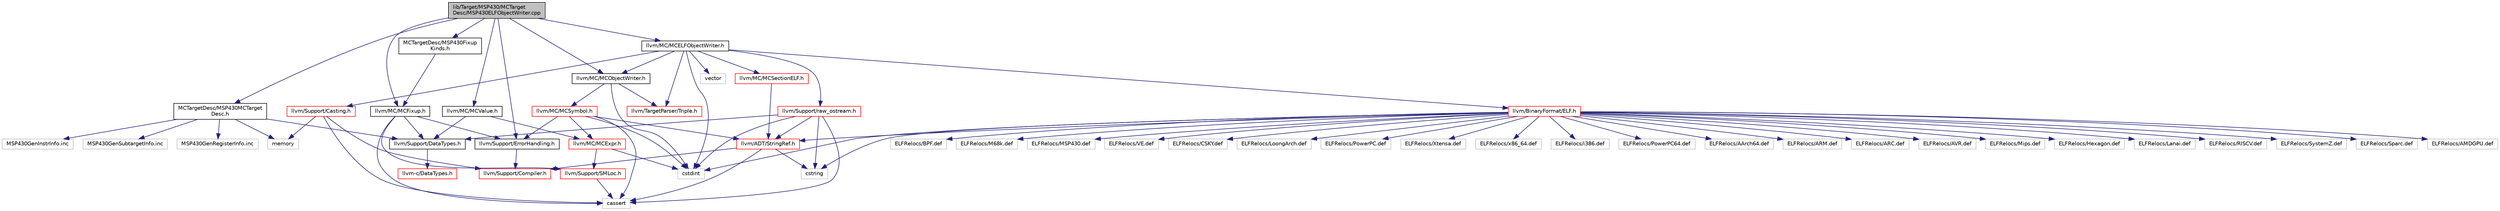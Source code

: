 digraph "lib/Target/MSP430/MCTargetDesc/MSP430ELFObjectWriter.cpp"
{
 // LATEX_PDF_SIZE
  bgcolor="transparent";
  edge [fontname="Helvetica",fontsize="10",labelfontname="Helvetica",labelfontsize="10"];
  node [fontname="Helvetica",fontsize="10",shape=record];
  Node1 [label="lib/Target/MSP430/MCTarget\lDesc/MSP430ELFObjectWriter.cpp",height=0.2,width=0.4,color="black", fillcolor="grey75", style="filled", fontcolor="black",tooltip=" "];
  Node1 -> Node2 [color="midnightblue",fontsize="10",style="solid",fontname="Helvetica"];
  Node2 [label="MCTargetDesc/MSP430Fixup\lKinds.h",height=0.2,width=0.4,color="black",URL="$MSP430FixupKinds_8h.html",tooltip=" "];
  Node2 -> Node3 [color="midnightblue",fontsize="10",style="solid",fontname="Helvetica"];
  Node3 [label="llvm/MC/MCFixup.h",height=0.2,width=0.4,color="black",URL="$MCFixup_8h.html",tooltip=" "];
  Node3 -> Node4 [color="midnightblue",fontsize="10",style="solid",fontname="Helvetica"];
  Node4 [label="llvm/Support/DataTypes.h",height=0.2,width=0.4,color="black",URL="$Support_2DataTypes_8h.html",tooltip=" "];
  Node4 -> Node5 [color="midnightblue",fontsize="10",style="solid",fontname="Helvetica"];
  Node5 [label="llvm-c/DataTypes.h",height=0.2,width=0.4,color="red",URL="$c_2DataTypes_8h.html",tooltip=" "];
  Node3 -> Node9 [color="midnightblue",fontsize="10",style="solid",fontname="Helvetica"];
  Node9 [label="llvm/Support/ErrorHandling.h",height=0.2,width=0.4,color="black",URL="$Support_2ErrorHandling_8h.html",tooltip=" "];
  Node9 -> Node10 [color="midnightblue",fontsize="10",style="solid",fontname="Helvetica"];
  Node10 [label="llvm/Support/Compiler.h",height=0.2,width=0.4,color="red",URL="$Compiler_8h.html",tooltip=" "];
  Node3 -> Node13 [color="midnightblue",fontsize="10",style="solid",fontname="Helvetica"];
  Node13 [label="llvm/Support/SMLoc.h",height=0.2,width=0.4,color="red",URL="$SMLoc_8h.html",tooltip=" "];
  Node13 -> Node14 [color="midnightblue",fontsize="10",style="solid",fontname="Helvetica"];
  Node14 [label="cassert",height=0.2,width=0.4,color="grey75",tooltip=" "];
  Node3 -> Node14 [color="midnightblue",fontsize="10",style="solid",fontname="Helvetica"];
  Node1 -> Node16 [color="midnightblue",fontsize="10",style="solid",fontname="Helvetica"];
  Node16 [label="MCTargetDesc/MSP430MCTarget\lDesc.h",height=0.2,width=0.4,color="black",URL="$MSP430MCTargetDesc_8h.html",tooltip=" "];
  Node16 -> Node4 [color="midnightblue",fontsize="10",style="solid",fontname="Helvetica"];
  Node16 -> Node17 [color="midnightblue",fontsize="10",style="solid",fontname="Helvetica"];
  Node17 [label="memory",height=0.2,width=0.4,color="grey75",tooltip=" "];
  Node16 -> Node18 [color="midnightblue",fontsize="10",style="solid",fontname="Helvetica"];
  Node18 [label="MSP430GenRegisterInfo.inc",height=0.2,width=0.4,color="grey75",tooltip=" "];
  Node16 -> Node19 [color="midnightblue",fontsize="10",style="solid",fontname="Helvetica"];
  Node19 [label="MSP430GenInstrInfo.inc",height=0.2,width=0.4,color="grey75",tooltip=" "];
  Node16 -> Node20 [color="midnightblue",fontsize="10",style="solid",fontname="Helvetica"];
  Node20 [label="MSP430GenSubtargetInfo.inc",height=0.2,width=0.4,color="grey75",tooltip=" "];
  Node1 -> Node21 [color="midnightblue",fontsize="10",style="solid",fontname="Helvetica"];
  Node21 [label="llvm/MC/MCELFObjectWriter.h",height=0.2,width=0.4,color="black",URL="$MCELFObjectWriter_8h.html",tooltip=" "];
  Node21 -> Node22 [color="midnightblue",fontsize="10",style="solid",fontname="Helvetica"];
  Node22 [label="llvm/BinaryFormat/ELF.h",height=0.2,width=0.4,color="red",URL="$BinaryFormat_2ELF_8h.html",tooltip=" "];
  Node22 -> Node23 [color="midnightblue",fontsize="10",style="solid",fontname="Helvetica"];
  Node23 [label="llvm/ADT/StringRef.h",height=0.2,width=0.4,color="red",URL="$StringRef_8h.html",tooltip=" "];
  Node23 -> Node10 [color="midnightblue",fontsize="10",style="solid",fontname="Helvetica"];
  Node23 -> Node14 [color="midnightblue",fontsize="10",style="solid",fontname="Helvetica"];
  Node23 -> Node35 [color="midnightblue",fontsize="10",style="solid",fontname="Helvetica"];
  Node35 [label="cstring",height=0.2,width=0.4,color="grey75",tooltip=" "];
  Node22 -> Node26 [color="midnightblue",fontsize="10",style="solid",fontname="Helvetica"];
  Node26 [label="cstdint",height=0.2,width=0.4,color="grey75",tooltip=" "];
  Node22 -> Node35 [color="midnightblue",fontsize="10",style="solid",fontname="Helvetica"];
  Node22 -> Node39 [color="midnightblue",fontsize="10",style="solid",fontname="Helvetica"];
  Node39 [label="ELFRelocs/x86_64.def",height=0.2,width=0.4,color="grey75",tooltip=" "];
  Node22 -> Node40 [color="midnightblue",fontsize="10",style="solid",fontname="Helvetica"];
  Node40 [label="ELFRelocs/i386.def",height=0.2,width=0.4,color="grey75",tooltip=" "];
  Node22 -> Node41 [color="midnightblue",fontsize="10",style="solid",fontname="Helvetica"];
  Node41 [label="ELFRelocs/PowerPC.def",height=0.2,width=0.4,color="grey75",tooltip=" "];
  Node22 -> Node42 [color="midnightblue",fontsize="10",style="solid",fontname="Helvetica"];
  Node42 [label="ELFRelocs/PowerPC64.def",height=0.2,width=0.4,color="grey75",tooltip=" "];
  Node22 -> Node43 [color="midnightblue",fontsize="10",style="solid",fontname="Helvetica"];
  Node43 [label="ELFRelocs/AArch64.def",height=0.2,width=0.4,color="grey75",tooltip=" "];
  Node22 -> Node44 [color="midnightblue",fontsize="10",style="solid",fontname="Helvetica"];
  Node44 [label="ELFRelocs/ARM.def",height=0.2,width=0.4,color="grey75",tooltip=" "];
  Node22 -> Node45 [color="midnightblue",fontsize="10",style="solid",fontname="Helvetica"];
  Node45 [label="ELFRelocs/ARC.def",height=0.2,width=0.4,color="grey75",tooltip=" "];
  Node22 -> Node46 [color="midnightblue",fontsize="10",style="solid",fontname="Helvetica"];
  Node46 [label="ELFRelocs/AVR.def",height=0.2,width=0.4,color="grey75",tooltip=" "];
  Node22 -> Node47 [color="midnightblue",fontsize="10",style="solid",fontname="Helvetica"];
  Node47 [label="ELFRelocs/Mips.def",height=0.2,width=0.4,color="grey75",tooltip=" "];
  Node22 -> Node48 [color="midnightblue",fontsize="10",style="solid",fontname="Helvetica"];
  Node48 [label="ELFRelocs/Hexagon.def",height=0.2,width=0.4,color="grey75",tooltip=" "];
  Node22 -> Node49 [color="midnightblue",fontsize="10",style="solid",fontname="Helvetica"];
  Node49 [label="ELFRelocs/Lanai.def",height=0.2,width=0.4,color="grey75",tooltip=" "];
  Node22 -> Node50 [color="midnightblue",fontsize="10",style="solid",fontname="Helvetica"];
  Node50 [label="ELFRelocs/RISCV.def",height=0.2,width=0.4,color="grey75",tooltip=" "];
  Node22 -> Node51 [color="midnightblue",fontsize="10",style="solid",fontname="Helvetica"];
  Node51 [label="ELFRelocs/SystemZ.def",height=0.2,width=0.4,color="grey75",tooltip=" "];
  Node22 -> Node52 [color="midnightblue",fontsize="10",style="solid",fontname="Helvetica"];
  Node52 [label="ELFRelocs/Sparc.def",height=0.2,width=0.4,color="grey75",tooltip=" "];
  Node22 -> Node53 [color="midnightblue",fontsize="10",style="solid",fontname="Helvetica"];
  Node53 [label="ELFRelocs/AMDGPU.def",height=0.2,width=0.4,color="grey75",tooltip=" "];
  Node22 -> Node54 [color="midnightblue",fontsize="10",style="solid",fontname="Helvetica"];
  Node54 [label="ELFRelocs/BPF.def",height=0.2,width=0.4,color="grey75",tooltip=" "];
  Node22 -> Node55 [color="midnightblue",fontsize="10",style="solid",fontname="Helvetica"];
  Node55 [label="ELFRelocs/M68k.def",height=0.2,width=0.4,color="grey75",tooltip=" "];
  Node22 -> Node56 [color="midnightblue",fontsize="10",style="solid",fontname="Helvetica"];
  Node56 [label="ELFRelocs/MSP430.def",height=0.2,width=0.4,color="grey75",tooltip=" "];
  Node22 -> Node57 [color="midnightblue",fontsize="10",style="solid",fontname="Helvetica"];
  Node57 [label="ELFRelocs/VE.def",height=0.2,width=0.4,color="grey75",tooltip=" "];
  Node22 -> Node58 [color="midnightblue",fontsize="10",style="solid",fontname="Helvetica"];
  Node58 [label="ELFRelocs/CSKY.def",height=0.2,width=0.4,color="grey75",tooltip=" "];
  Node22 -> Node59 [color="midnightblue",fontsize="10",style="solid",fontname="Helvetica"];
  Node59 [label="ELFRelocs/LoongArch.def",height=0.2,width=0.4,color="grey75",tooltip=" "];
  Node22 -> Node60 [color="midnightblue",fontsize="10",style="solid",fontname="Helvetica"];
  Node60 [label="ELFRelocs/Xtensa.def",height=0.2,width=0.4,color="grey75",tooltip=" "];
  Node21 -> Node62 [color="midnightblue",fontsize="10",style="solid",fontname="Helvetica"];
  Node62 [label="llvm/MC/MCObjectWriter.h",height=0.2,width=0.4,color="black",URL="$MCObjectWriter_8h.html",tooltip=" "];
  Node62 -> Node63 [color="midnightblue",fontsize="10",style="solid",fontname="Helvetica"];
  Node63 [label="llvm/MC/MCSymbol.h",height=0.2,width=0.4,color="red",URL="$MCSymbol_8h.html",tooltip=" "];
  Node63 -> Node23 [color="midnightblue",fontsize="10",style="solid",fontname="Helvetica"];
  Node63 -> Node68 [color="midnightblue",fontsize="10",style="solid",fontname="Helvetica"];
  Node68 [label="llvm/MC/MCExpr.h",height=0.2,width=0.4,color="red",URL="$MCExpr_8h.html",tooltip=" "];
  Node68 -> Node13 [color="midnightblue",fontsize="10",style="solid",fontname="Helvetica"];
  Node68 -> Node26 [color="midnightblue",fontsize="10",style="solid",fontname="Helvetica"];
  Node63 -> Node9 [color="midnightblue",fontsize="10",style="solid",fontname="Helvetica"];
  Node63 -> Node14 [color="midnightblue",fontsize="10",style="solid",fontname="Helvetica"];
  Node63 -> Node26 [color="midnightblue",fontsize="10",style="solid",fontname="Helvetica"];
  Node62 -> Node100 [color="midnightblue",fontsize="10",style="solid",fontname="Helvetica"];
  Node100 [label="llvm/TargetParser/Triple.h",height=0.2,width=0.4,color="red",URL="$Triple_8h.html",tooltip=" "];
  Node62 -> Node26 [color="midnightblue",fontsize="10",style="solid",fontname="Helvetica"];
  Node21 -> Node104 [color="midnightblue",fontsize="10",style="solid",fontname="Helvetica"];
  Node104 [label="llvm/MC/MCSectionELF.h",height=0.2,width=0.4,color="red",URL="$MCSectionELF_8h.html",tooltip=" "];
  Node104 -> Node23 [color="midnightblue",fontsize="10",style="solid",fontname="Helvetica"];
  Node21 -> Node112 [color="midnightblue",fontsize="10",style="solid",fontname="Helvetica"];
  Node112 [label="llvm/Support/Casting.h",height=0.2,width=0.4,color="red",URL="$Casting_8h.html",tooltip=" "];
  Node112 -> Node10 [color="midnightblue",fontsize="10",style="solid",fontname="Helvetica"];
  Node112 -> Node14 [color="midnightblue",fontsize="10",style="solid",fontname="Helvetica"];
  Node112 -> Node17 [color="midnightblue",fontsize="10",style="solid",fontname="Helvetica"];
  Node21 -> Node113 [color="midnightblue",fontsize="10",style="solid",fontname="Helvetica"];
  Node113 [label="llvm/Support/raw_ostream.h",height=0.2,width=0.4,color="red",URL="$raw__ostream_8h.html",tooltip=" "];
  Node113 -> Node23 [color="midnightblue",fontsize="10",style="solid",fontname="Helvetica"];
  Node113 -> Node4 [color="midnightblue",fontsize="10",style="solid",fontname="Helvetica"];
  Node113 -> Node14 [color="midnightblue",fontsize="10",style="solid",fontname="Helvetica"];
  Node113 -> Node26 [color="midnightblue",fontsize="10",style="solid",fontname="Helvetica"];
  Node113 -> Node35 [color="midnightblue",fontsize="10",style="solid",fontname="Helvetica"];
  Node21 -> Node100 [color="midnightblue",fontsize="10",style="solid",fontname="Helvetica"];
  Node21 -> Node26 [color="midnightblue",fontsize="10",style="solid",fontname="Helvetica"];
  Node21 -> Node93 [color="midnightblue",fontsize="10",style="solid",fontname="Helvetica"];
  Node93 [label="vector",height=0.2,width=0.4,color="grey75",tooltip=" "];
  Node1 -> Node3 [color="midnightblue",fontsize="10",style="solid",fontname="Helvetica"];
  Node1 -> Node62 [color="midnightblue",fontsize="10",style="solid",fontname="Helvetica"];
  Node1 -> Node115 [color="midnightblue",fontsize="10",style="solid",fontname="Helvetica"];
  Node115 [label="llvm/MC/MCValue.h",height=0.2,width=0.4,color="black",URL="$MCValue_8h.html",tooltip=" "];
  Node115 -> Node68 [color="midnightblue",fontsize="10",style="solid",fontname="Helvetica"];
  Node115 -> Node4 [color="midnightblue",fontsize="10",style="solid",fontname="Helvetica"];
  Node1 -> Node9 [color="midnightblue",fontsize="10",style="solid",fontname="Helvetica"];
}
